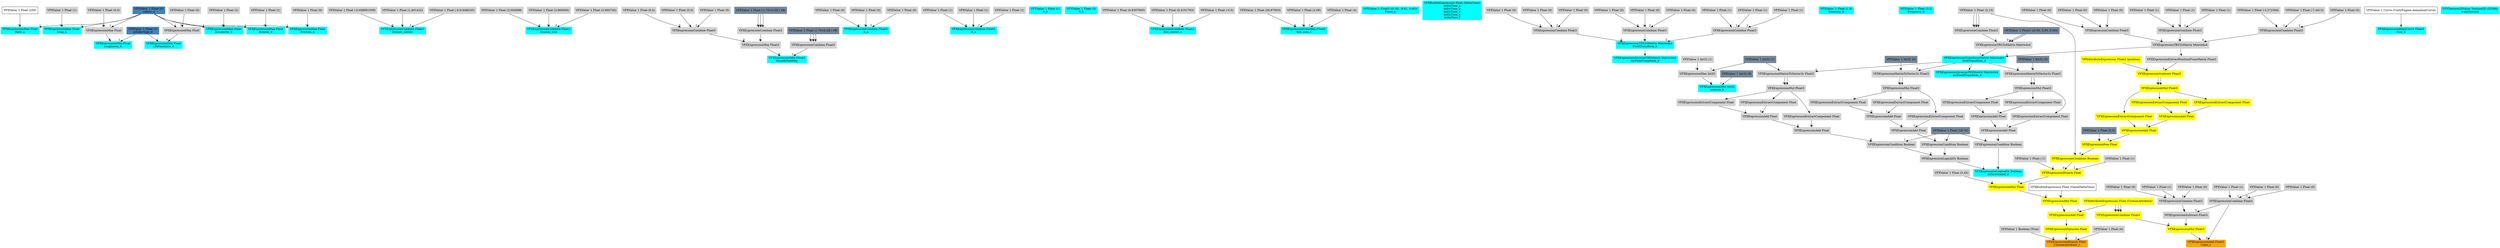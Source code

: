 digraph G {
node0 [shape="box" color="cyan" style="filled" label="VFXExpressionMax Float
Rate_a"]
node1 [shape="box" label="VFXValue`1 Float (250)"]
node2 [shape="box" color="steelblue" style="filled" label="VFXValue`1 Float (0)
radius_d"]
node3 [shape="box" color="cyan" style="filled" label="VFXExpressionCombine Float3
bounds_center"]
node4 [shape="box" color="lightgray" style="filled" label="VFXValue`1 Float (-0,008661509)"]
node5 [shape="box" color="lightgray" style="filled" label="VFXValue`1 Float (1,401422)"]
node6 [shape="box" color="lightgray" style="filled" label="VFXValue`1 Float (-0,01848245)"]
node7 [shape="box" color="cyan" style="filled" label="VFXExpressionCombine Float3
bounds_size"]
node8 [shape="box" color="lightgray" style="filled" label="VFXValue`1 Float (3,004998)"]
node9 [shape="box" color="lightgray" style="filled" label="VFXValue`1 Float (3,960069)"]
node10 [shape="box" color="lightgray" style="filled" label="VFXValue`1 Float (3,060745)"]
node11 [shape="box" color="cyan" style="filled" label="VFXExpressionMin Float3
boundsPadding"]
node12 [shape="box" color="lightgray" style="filled" label="VFXExpressionMax Float3"]
node13 [shape="box" color="lightgray" style="filled" label="VFXExpressionCombine Float3"]
node14 [shape="box" color="lightgray" style="filled" label="VFXValue`1 Float (0,5)"]
node15 [shape="box" color="lightgray" style="filled" label="VFXValue`1 Float (0,5)"]
node16 [shape="box" color="lightgray" style="filled" label="VFXValue`1 Float (0)"]
node17 [shape="box" color="lightgray" style="filled" label="VFXExpressionCombine Float3"]
node18 [shape="box" color="lightslategray" style="filled" label="VFXValue`1 Float (-1,701412E+38)"]
node19 [shape="box" color="lightgray" style="filled" label="VFXExpressionCombine Float3"]
node20 [shape="box" color="lightslategray" style="filled" label="VFXValue`1 Float (1,701412E+38)"]
node21 [shape="box" color="cyan" style="filled" label="VFXExpressionCombine Float3
A_a"]
node22 [shape="box" color="lightgray" style="filled" label="VFXValue`1 Float (0)"]
node23 [shape="box" color="lightgray" style="filled" label="VFXValue`1 Float (0)"]
node24 [shape="box" color="lightgray" style="filled" label="VFXValue`1 Float (0)"]
node25 [shape="box" color="cyan" style="filled" label="VFXExpressionCombine Float3
B_a"]
node26 [shape="box" color="lightgray" style="filled" label="VFXValue`1 Float (1)"]
node27 [shape="box" color="lightgray" style="filled" label="VFXValue`1 Float (1)"]
node28 [shape="box" color="lightgray" style="filled" label="VFXValue`1 Float (1)"]
node29 [shape="box" color="cyan" style="filled" label="VFXValue`1 Float (1)
A_b"]
node30 [shape="box" color="cyan" style="filled" label="VFXValue`1 Float (3)
B_b"]
node31 [shape="box" color="cyan" style="filled" label="VFXExpressionCombine Float3
Box_center_c"]
node32 [shape="box" color="lightgray" style="filled" label="VFXValue`1 Float (0,8397665)"]
node33 [shape="box" color="lightgray" style="filled" label="VFXValue`1 Float (0,4101763)"]
node34 [shape="box" color="lightgray" style="filled" label="VFXValue`1 Float (-0,5)"]
node35 [shape="box" color="cyan" style="filled" label="VFXExpressionCombine Float3
Box_size_c"]
node36 [shape="box" color="lightgray" style="filled" label="VFXValue`1 Float (26,67953)"]
node37 [shape="box" color="lightgray" style="filled" label="VFXValue`1 Float (2,08)"]
node38 [shape="box" color="lightgray" style="filled" label="VFXValue`1 Float (4)"]
node39 [shape="box" color="cyan" style="filled" label="VFXValue`1 Float3 ((0.00, -9.81, 0.00))
Force_a"]
node40 [shape="box" color="cyan" style="filled" label="VFXBuiltInExpression Float (DeltaTime)
deltaTime_a
deltaTime_b
deltaTime_d
deltaTime_e
deltaTime_f"]
node41 [shape="box" color="cyan" style="filled" label="VFXExpressionInverseTRSMatrix Matrix4x4
InvFieldTransform_b"]
node42 [shape="box" color="cyan" style="filled" label="VFXExpressionTRSToMatrix Matrix4x4
FieldTransform_b"]
node43 [shape="box" color="lightgray" style="filled" label="VFXExpressionCombine Float3"]
node44 [shape="box" color="lightgray" style="filled" label="VFXValue`1 Float (0)"]
node45 [shape="box" color="lightgray" style="filled" label="VFXValue`1 Float (0)"]
node46 [shape="box" color="lightgray" style="filled" label="VFXValue`1 Float (0)"]
node47 [shape="box" color="lightgray" style="filled" label="VFXExpressionCombine Float3"]
node48 [shape="box" color="lightgray" style="filled" label="VFXValue`1 Float (0)"]
node49 [shape="box" color="lightgray" style="filled" label="VFXValue`1 Float (0)"]
node50 [shape="box" color="lightgray" style="filled" label="VFXValue`1 Float (0)"]
node51 [shape="box" color="lightgray" style="filled" label="VFXExpressionCombine Float3"]
node52 [shape="box" color="lightgray" style="filled" label="VFXValue`1 Float (1)"]
node53 [shape="box" color="lightgray" style="filled" label="VFXValue`1 Float (1)"]
node54 [shape="box" color="lightgray" style="filled" label="VFXValue`1 Float (1)"]
node55 [shape="box" color="cyan" style="filled" label="VFXValue`1 Float (1,8)
Intensity_b"]
node56 [shape="box" color="cyan" style="filled" label="VFXExpressionMax Float
Drag_b"]
node57 [shape="box" color="lightgray" style="filled" label="VFXValue`1 Float (1)"]
node58 [shape="box" color="cyan" style="filled" label="VFXValue`1 Float (3,5)
frequency_b"]
node59 [shape="box" color="cyan" style="filled" label="VFXExpressionMin Int32
octaves_b"]
node60 [shape="box" color="lightgray" style="filled" label="VFXExpressionMax Int32"]
node61 [shape="box" color="lightgray" style="filled" label="VFXValue`1 Int32 (1)"]
node62 [shape="box" color="lightslategray" style="filled" label="VFXValue`1 Int32 (1)"]
node63 [shape="box" color="lightslategray" style="filled" label="VFXValue`1 Int32 (8)"]
node64 [shape="box" color="cyan" style="filled" label="VFXExpressionMin Float
roughness_b"]
node65 [shape="box" color="lightgray" style="filled" label="VFXExpressionMax Float"]
node66 [shape="box" color="lightgray" style="filled" label="VFXValue`1 Float (0,5)"]
node67 [shape="box" color="steelblue" style="filled" label="VFXValue`1 Float (1)
colliderSign_d"]
node68 [shape="box" color="cyan" style="filled" label="VFXExpressionMax Float
lacunarity_b"]
node69 [shape="box" color="lightgray" style="filled" label="VFXValue`1 Float (2)"]
node70 [shape="box" color="orange" style="filled" label="VFXExpressionBranch Float
_CustomAttribute_c"]
node71 [shape="box" color="lightgray" style="filled" label="VFXValue`1 Boolean (True)"]
node72 [shape="box" color="yellow" style="filled" label="VFXExpressionSaturate Float"]
node73 [shape="box" color="yellow" style="filled" label="VFXExpressionAdd Float"]
node74 [shape="box" color="yellow" style="filled" label="VFXExpressionMul Float"]
node75 [shape="box" color="yellow" style="filled" label="VFXExpressionMul Float"]
node76 [shape="box" color="yellow" style="filled" label="VFXExpressionBranch Float"]
node77 [shape="box" color="yellow" style="filled" label="VFXExpressionCondition Boolean"]
node78 [shape="box" color="yellow" style="filled" label="VFXExpressionPow Float"]
node79 [shape="box" color="yellow" style="filled" label="VFXExpressionAdd Float"]
node80 [shape="box" color="yellow" style="filled" label="VFXExpressionAdd Float"]
node81 [shape="box" color="yellow" style="filled" label="VFXExpressionExtractComponent Float"]
node82 [shape="box" color="yellow" style="filled" label="VFXExpressionMul Float3"]
node83 [shape="box" color="yellow" style="filled" label="VFXExpressionSubtract Float3"]
node84 [shape="box" color="lightgray" style="filled" label="VFXExpressionExtractPositionFromMatrix Float3"]
node85 [shape="box" color="lightgray" style="filled" label="VFXExpressionTRSToMatrix Matrix4x4"]
node86 [shape="box" color="lightgray" style="filled" label="VFXExpressionCombine Float3"]
node87 [shape="box" color="lightgray" style="filled" label="VFXValue`1 Float (-3,272384)"]
node88 [shape="box" color="lightgray" style="filled" label="VFXValue`1 Float (-7,4413)"]
node89 [shape="box" color="lightgray" style="filled" label="VFXValue`1 Float (0)"]
node90 [shape="box" color="lightgray" style="filled" label="VFXExpressionCombine Float3"]
node91 [shape="box" color="lightgray" style="filled" label="VFXValue`1 Float (0)"]
node92 [shape="box" color="lightgray" style="filled" label="VFXValue`1 Float (0)"]
node93 [shape="box" color="lightgray" style="filled" label="VFXValue`1 Float (0)"]
node94 [shape="box" color="lightgray" style="filled" label="VFXExpressionCombine Float3"]
node95 [shape="box" color="lightgray" style="filled" label="VFXValue`1 Float (1)"]
node96 [shape="box" color="lightgray" style="filled" label="VFXValue`1 Float (1)"]
node97 [shape="box" color="lightgray" style="filled" label="VFXValue`1 Float (1)"]
node98 [shape="box" color="yellow" style="filled" label="VFXAttributeExpression Float3 (position)"]
node99 [shape="box" color="yellow" style="filled" label="VFXExpressionExtractComponent Float"]
node100 [shape="box" color="yellow" style="filled" label="VFXExpressionExtractComponent Float"]
node101 [shape="box" color="lightslategray" style="filled" label="VFXValue`1 Float (0,5)"]
node102 [shape="box" color="lightgray" style="filled" label="VFXValue`1 Float (3,13)"]
node103 [shape="box" color="lightgray" style="filled" label="VFXValue`1 Float (1)"]
node104 [shape="box" color="lightgray" style="filled" label="VFXValue`1 Float (-1)"]
node105 [shape="box" color="lightgray" style="filled" label="VFXValue`1 Float (0,45)"]
node106 [shape="box" label="VFXBuiltInExpression Float (GameDeltaTime)"]
node107 [shape="box" color="yellow" style="filled" label="VFXAttributeExpression Float (CustomAttribute)"]
node108 [shape="box" color="lightgray" style="filled" label="VFXValue`1 Float (0)"]
node109 [shape="box" color="cyan" style="filled" label="VFXExpressionMax Float
Bounce_d"]
node110 [shape="box" color="lightgray" style="filled" label="VFXValue`1 Float (1)"]
node111 [shape="box" color="cyan" style="filled" label="VFXExpressionMax Float
Friction_d"]
node112 [shape="box" color="lightgray" style="filled" label="VFXValue`1 Float (0)"]
node113 [shape="box" color="cyan" style="filled" label="VFXExpressionMin Float
LifetimeLoss_d"]
node114 [shape="box" color="lightgray" style="filled" label="VFXExpressionMax Float"]
node115 [shape="box" color="lightgray" style="filled" label="VFXValue`1 Float (0)"]
node116 [shape="box" color="cyan" style="filled" label="VFXExpressionLogicalOr Boolean
isZeroScaled_d"]
node117 [shape="box" color="lightgray" style="filled" label="VFXExpressionCondition Boolean"]
node118 [shape="box" color="lightgray" style="filled" label="VFXExpressionAdd Float"]
node119 [shape="box" color="lightgray" style="filled" label="VFXExpressionAdd Float"]
node120 [shape="box" color="lightgray" style="filled" label="VFXExpressionExtractComponent Float"]
node121 [shape="box" color="lightgray" style="filled" label="VFXExpressionMul Float3"]
node122 [shape="box" color="lightgray" style="filled" label="VFXExpressionMatrixToVector3s Float3"]
node123 [shape="box" color="cyan" style="filled" label="VFXExpressionTransformMatrix Matrix4x4
fieldTransform_d"]
node124 [shape="box" color="lightgray" style="filled" label="VFXExpressionTRSToMatrix Matrix4x4"]
node125 [shape="box" color="lightslategray" style="filled" label="VFXValue`1 Float3 ((0.00, 0.00, 0.00))"]
node126 [shape="box" color="lightgray" style="filled" label="VFXExpressionCombine Float3"]
node127 [shape="box" color="lightslategray" style="filled" label="VFXValue`1 Int32 (0)"]
node128 [shape="box" color="lightgray" style="filled" label="VFXExpressionExtractComponent Float"]
node129 [shape="box" color="lightgray" style="filled" label="VFXExpressionExtractComponent Float"]
node130 [shape="box" color="lightslategray" style="filled" label="VFXValue`1 Float (1E-10)"]
node131 [shape="box" color="lightgray" style="filled" label="VFXExpressionLogicalOr Boolean"]
node132 [shape="box" color="lightgray" style="filled" label="VFXExpressionCondition Boolean"]
node133 [shape="box" color="lightgray" style="filled" label="VFXExpressionAdd Float"]
node134 [shape="box" color="lightgray" style="filled" label="VFXExpressionAdd Float"]
node135 [shape="box" color="lightgray" style="filled" label="VFXExpressionExtractComponent Float"]
node136 [shape="box" color="lightgray" style="filled" label="VFXExpressionMul Float3"]
node137 [shape="box" color="lightgray" style="filled" label="VFXExpressionMatrixToVector3s Float3"]
node138 [shape="box" color="lightgray" style="filled" label="VFXExpressionExtractComponent Float"]
node139 [shape="box" color="lightgray" style="filled" label="VFXExpressionExtractComponent Float"]
node140 [shape="box" color="lightgray" style="filled" label="VFXExpressionCondition Boolean"]
node141 [shape="box" color="lightgray" style="filled" label="VFXExpressionAdd Float"]
node142 [shape="box" color="lightgray" style="filled" label="VFXExpressionAdd Float"]
node143 [shape="box" color="lightgray" style="filled" label="VFXExpressionExtractComponent Float"]
node144 [shape="box" color="lightgray" style="filled" label="VFXExpressionMul Float3"]
node145 [shape="box" color="lightgray" style="filled" label="VFXExpressionMatrixToVector3s Float3"]
node146 [shape="box" color="lightslategray" style="filled" label="VFXValue`1 Int32 (2)"]
node147 [shape="box" color="lightgray" style="filled" label="VFXExpressionExtractComponent Float"]
node148 [shape="box" color="lightgray" style="filled" label="VFXExpressionExtractComponent Float"]
node149 [shape="box" color="cyan" style="filled" label="VFXExpressionInverseTRSMatrix Matrix4x4
invFieldTransform_d"]
node150 [shape="box" color="cyan" style="filled" label="VFXExpressionBakeCurve Float4
Size_b"]
node151 [shape="box" label="VFXValue`1 Curve (UnityEngine.AnimationCurve)"]
node152 [shape="box" color="orange" style="filled" label="VFXExpressionAdd Float3
Color_c"]
node153 [shape="box" color="lightgray" style="filled" label="VFXExpressionCombine Float3"]
node154 [shape="box" color="lightgray" style="filled" label="VFXValue`1 Float (1)"]
node155 [shape="box" color="lightgray" style="filled" label="VFXValue`1 Float (0)"]
node156 [shape="box" color="lightgray" style="filled" label="VFXValue`1 Float (0)"]
node157 [shape="box" color="yellow" style="filled" label="VFXExpressionMul Float3"]
node158 [shape="box" color="yellow" style="filled" label="VFXExpressionCombine Float3"]
node159 [shape="box" color="lightgray" style="filled" label="VFXExpressionSubtract Float3"]
node160 [shape="box" color="lightgray" style="filled" label="VFXExpressionCombine Float3"]
node161 [shape="box" color="lightgray" style="filled" label="VFXValue`1 Float (0)"]
node162 [shape="box" color="lightgray" style="filled" label="VFXValue`1 Float (1)"]
node163 [shape="box" color="lightgray" style="filled" label="VFXValue`1 Float (0)"]
node164 [shape="box" color="cyan" style="filled" label="VFXTexture2DValue Texture2D (32384)
mainTexture"]
node1 -> node0 [headlabel="0"]
node2 -> node0 [headlabel="1"]
node4 -> node3 [headlabel="0"]
node5 -> node3 [headlabel="1"]
node6 -> node3 [headlabel="2"]
node8 -> node7 [headlabel="0"]
node9 -> node7 [headlabel="1"]
node10 -> node7 [headlabel="2"]
node12 -> node11 [headlabel="0"]
node19 -> node11 [headlabel="1"]
node13 -> node12 [headlabel="0"]
node17 -> node12 [headlabel="1"]
node14 -> node13 [headlabel="0"]
node15 -> node13 [headlabel="1"]
node16 -> node13 [headlabel="2"]
node18 -> node17 [headlabel="0"]
node18 -> node17 [headlabel="1"]
node18 -> node17 [headlabel="2"]
node20 -> node19 [headlabel="0"]
node20 -> node19 [headlabel="1"]
node20 -> node19 [headlabel="2"]
node22 -> node21 [headlabel="0"]
node23 -> node21 [headlabel="1"]
node24 -> node21 [headlabel="2"]
node26 -> node25 [headlabel="0"]
node27 -> node25 [headlabel="1"]
node28 -> node25 [headlabel="2"]
node32 -> node31 [headlabel="0"]
node33 -> node31 [headlabel="1"]
node34 -> node31 [headlabel="2"]
node36 -> node35 [headlabel="0"]
node37 -> node35 [headlabel="1"]
node38 -> node35 [headlabel="2"]
node42 -> node41 
node43 -> node42 [headlabel="0"]
node47 -> node42 [headlabel="1"]
node51 -> node42 [headlabel="2"]
node44 -> node43 [headlabel="0"]
node45 -> node43 [headlabel="1"]
node46 -> node43 [headlabel="2"]
node48 -> node47 [headlabel="0"]
node49 -> node47 [headlabel="1"]
node50 -> node47 [headlabel="2"]
node52 -> node51 [headlabel="0"]
node53 -> node51 [headlabel="1"]
node54 -> node51 [headlabel="2"]
node57 -> node56 [headlabel="0"]
node2 -> node56 [headlabel="1"]
node60 -> node59 [headlabel="0"]
node63 -> node59 [headlabel="1"]
node61 -> node60 [headlabel="0"]
node62 -> node60 [headlabel="1"]
node65 -> node64 [headlabel="0"]
node67 -> node64 [headlabel="1"]
node66 -> node65 [headlabel="0"]
node2 -> node65 [headlabel="1"]
node69 -> node68 [headlabel="0"]
node2 -> node68 [headlabel="1"]
node71 -> node70 [headlabel="0"]
node72 -> node70 [headlabel="1"]
node108 -> node70 [headlabel="2"]
node73 -> node72 
node74 -> node73 [headlabel="0"]
node107 -> node73 [headlabel="1"]
node75 -> node74 [headlabel="0"]
node106 -> node74 [headlabel="1"]
node76 -> node75 [headlabel="0"]
node105 -> node75 [headlabel="1"]
node77 -> node76 [headlabel="0"]
node103 -> node76 [headlabel="1"]
node104 -> node76 [headlabel="2"]
node78 -> node77 [headlabel="0"]
node102 -> node77 [headlabel="1"]
node79 -> node78 [headlabel="0"]
node101 -> node78 [headlabel="1"]
node80 -> node79 [headlabel="0"]
node100 -> node79 [headlabel="1"]
node81 -> node80 [headlabel="0"]
node99 -> node80 [headlabel="1"]
node82 -> node81 
node83 -> node82 [headlabel="0"]
node83 -> node82 [headlabel="1"]
node84 -> node83 [headlabel="0"]
node98 -> node83 [headlabel="1"]
node85 -> node84 
node86 -> node85 [headlabel="0"]
node90 -> node85 [headlabel="1"]
node94 -> node85 [headlabel="2"]
node87 -> node86 [headlabel="0"]
node88 -> node86 [headlabel="1"]
node89 -> node86 [headlabel="2"]
node91 -> node90 [headlabel="0"]
node92 -> node90 [headlabel="1"]
node93 -> node90 [headlabel="2"]
node95 -> node94 [headlabel="0"]
node96 -> node94 [headlabel="1"]
node97 -> node94 [headlabel="2"]
node82 -> node99 
node82 -> node100 
node110 -> node109 [headlabel="0"]
node2 -> node109 [headlabel="1"]
node112 -> node111 [headlabel="0"]
node2 -> node111 [headlabel="1"]
node114 -> node113 [headlabel="0"]
node67 -> node113 [headlabel="1"]
node115 -> node114 [headlabel="0"]
node2 -> node114 [headlabel="1"]
node117 -> node116 [headlabel="0"]
node131 -> node116 [headlabel="1"]
node118 -> node117 [headlabel="0"]
node130 -> node117 [headlabel="1"]
node119 -> node118 [headlabel="0"]
node129 -> node118 [headlabel="1"]
node120 -> node119 [headlabel="0"]
node128 -> node119 [headlabel="1"]
node121 -> node120 
node122 -> node121 [headlabel="0"]
node122 -> node121 [headlabel="1"]
node123 -> node122 [headlabel="0"]
node127 -> node122 [headlabel="1"]
node85 -> node123 [headlabel="0"]
node124 -> node123 [headlabel="1"]
node125 -> node124 [headlabel="0"]
node125 -> node124 [headlabel="1"]
node126 -> node124 [headlabel="2"]
node102 -> node126 [headlabel="0"]
node102 -> node126 [headlabel="1"]
node102 -> node126 [headlabel="2"]
node121 -> node128 
node121 -> node129 
node132 -> node131 [headlabel="0"]
node140 -> node131 [headlabel="1"]
node133 -> node132 [headlabel="0"]
node130 -> node132 [headlabel="1"]
node134 -> node133 [headlabel="0"]
node139 -> node133 [headlabel="1"]
node135 -> node134 [headlabel="0"]
node138 -> node134 [headlabel="1"]
node136 -> node135 
node137 -> node136 [headlabel="0"]
node137 -> node136 [headlabel="1"]
node123 -> node137 [headlabel="0"]
node62 -> node137 [headlabel="1"]
node136 -> node138 
node136 -> node139 
node141 -> node140 [headlabel="0"]
node130 -> node140 [headlabel="1"]
node142 -> node141 [headlabel="0"]
node148 -> node141 [headlabel="1"]
node143 -> node142 [headlabel="0"]
node147 -> node142 [headlabel="1"]
node144 -> node143 
node145 -> node144 [headlabel="0"]
node145 -> node144 [headlabel="1"]
node123 -> node145 [headlabel="0"]
node146 -> node145 [headlabel="1"]
node144 -> node147 
node144 -> node148 
node123 -> node149 
node151 -> node150 
node153 -> node152 [headlabel="0"]
node157 -> node152 [headlabel="1"]
node154 -> node153 [headlabel="0"]
node155 -> node153 [headlabel="1"]
node156 -> node153 [headlabel="2"]
node158 -> node157 [headlabel="0"]
node159 -> node157 [headlabel="1"]
node107 -> node158 [headlabel="0"]
node107 -> node158 [headlabel="1"]
node107 -> node158 [headlabel="2"]
node160 -> node159 [headlabel="0"]
node153 -> node159 [headlabel="1"]
node161 -> node160 [headlabel="0"]
node162 -> node160 [headlabel="1"]
node163 -> node160 [headlabel="2"]
}
